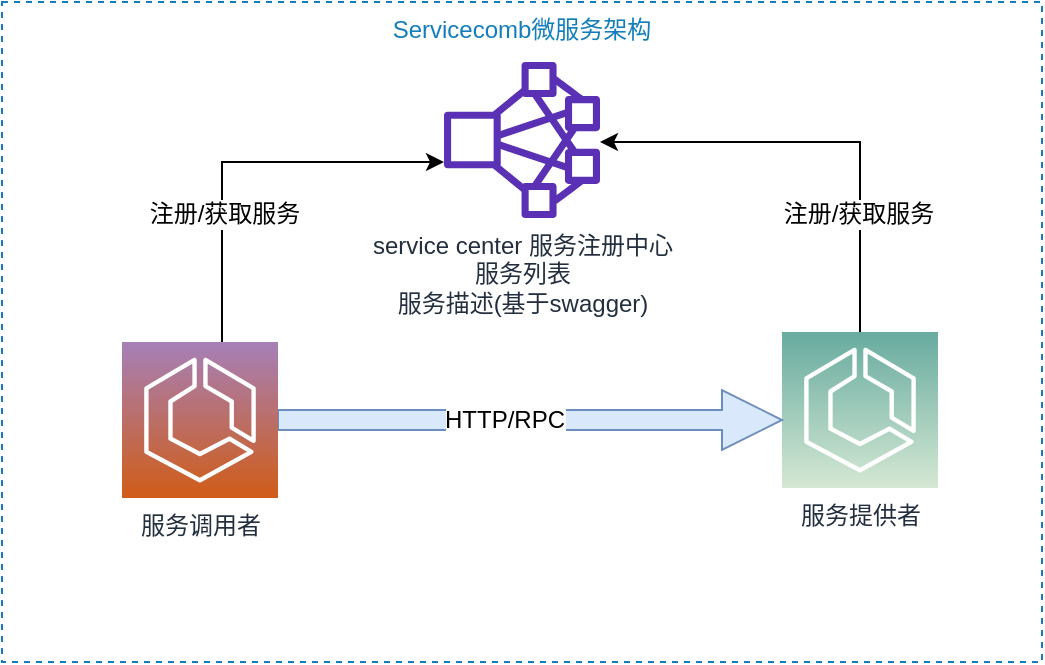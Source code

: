 <mxfile version="11.0.7" type="github"><diagram id="cXuMKlWmzTdPlmnIhosf" name="微服务"><mxGraphModel dx="746" dy="444" grid="1" gridSize="10" guides="1" tooltips="1" connect="1" arrows="1" fold="1" page="1" pageScale="1" pageWidth="827" pageHeight="1169" math="0" shadow="0"><root><mxCell id="0"/><mxCell id="1" parent="0"/><mxCell id="f6cjY_XdNlQIOmqJSdMI-1" value="Servicecomb微服务架构" style="fillColor=none;strokeColor=#147EBA;dashed=1;verticalAlign=top;fontStyle=0;fontColor=#147EBA;" parent="1" vertex="1"><mxGeometry x="70" y="90" width="520" height="330" as="geometry"/></mxCell><mxCell id="s_N4MnFi3FPRM5LoG1sB-2" value="service center 服务注册中心&lt;br&gt;服务列表&lt;br&gt;服务描述(基于swagger)" style="outlineConnect=0;fontColor=#232F3E;gradientColor=none;fillColor=#5A30B5;strokeColor=none;dashed=0;verticalLabelPosition=bottom;verticalAlign=top;align=center;html=1;fontSize=12;fontStyle=0;aspect=fixed;pointerEvents=1;shape=mxgraph.aws4.cluster;" parent="1" vertex="1"><mxGeometry x="291" y="120" width="78" height="78" as="geometry"/></mxCell><mxCell id="s_N4MnFi3FPRM5LoG1sB-6" style="edgeStyle=orthogonalEdgeStyle;rounded=0;orthogonalLoop=1;jettySize=auto;html=1;" parent="1" source="s_N4MnFi3FPRM5LoG1sB-3" target="s_N4MnFi3FPRM5LoG1sB-2" edge="1"><mxGeometry relative="1" as="geometry"><Array as="points"><mxPoint x="499" y="160"/></Array></mxGeometry></mxCell><mxCell id="s_N4MnFi3FPRM5LoG1sB-8" value="注册/获取服务" style="text;html=1;resizable=0;points=[];align=center;verticalAlign=middle;labelBackgroundColor=#ffffff;" parent="s_N4MnFi3FPRM5LoG1sB-6" vertex="1" connectable="0"><mxGeometry x="-0.476" y="1" relative="1" as="geometry"><mxPoint as="offset"/></mxGeometry></mxCell><mxCell id="s_N4MnFi3FPRM5LoG1sB-3" value="服务提供者" style="outlineConnect=0;fontColor=#232F3E;gradientColor=#67AB9F;gradientDirection=north;fillColor=#D5E8D4;strokeColor=#ffffff;dashed=0;verticalLabelPosition=bottom;verticalAlign=top;align=center;html=1;fontSize=12;fontStyle=0;aspect=fixed;shape=mxgraph.aws4.resourceIcon;resIcon=mxgraph.aws4.ecs;" parent="1" vertex="1"><mxGeometry x="460" y="255" width="78" height="78" as="geometry"/></mxCell><mxCell id="s_N4MnFi3FPRM5LoG1sB-5" style="edgeStyle=orthogonalEdgeStyle;rounded=0;orthogonalLoop=1;jettySize=auto;html=1;" parent="1" source="s_N4MnFi3FPRM5LoG1sB-4" target="s_N4MnFi3FPRM5LoG1sB-2" edge="1"><mxGeometry relative="1" as="geometry"><Array as="points"><mxPoint x="180" y="170"/></Array></mxGeometry></mxCell><mxCell id="s_N4MnFi3FPRM5LoG1sB-7" value="注册/获取服务" style="text;html=1;resizable=0;points=[];align=center;verticalAlign=middle;labelBackgroundColor=#ffffff;" parent="s_N4MnFi3FPRM5LoG1sB-5" vertex="1" connectable="0"><mxGeometry x="-0.363" y="-1" relative="1" as="geometry"><mxPoint as="offset"/></mxGeometry></mxCell><mxCell id="s_N4MnFi3FPRM5LoG1sB-13" style="edgeStyle=orthogonalEdgeStyle;shape=arrow;rounded=0;orthogonalLoop=1;jettySize=auto;html=1;fillColor=#dae8fc;strokeColor=#6c8ebf;" parent="1" source="s_N4MnFi3FPRM5LoG1sB-4" target="s_N4MnFi3FPRM5LoG1sB-3" edge="1"><mxGeometry relative="1" as="geometry"><Array as="points"><mxPoint x="440" y="299"/><mxPoint x="440" y="299"/></Array></mxGeometry></mxCell><mxCell id="s_N4MnFi3FPRM5LoG1sB-14" value="HTTP/RPC" style="text;html=1;resizable=0;points=[];align=center;verticalAlign=middle;labelBackgroundColor=#ffffff;" parent="s_N4MnFi3FPRM5LoG1sB-13" vertex="1" connectable="0"><mxGeometry x="0.841" y="-119" relative="1" as="geometry"><mxPoint x="-119" y="-119" as="offset"/></mxGeometry></mxCell><mxCell id="s_N4MnFi3FPRM5LoG1sB-4" value="服务调用者" style="outlineConnect=0;fontColor=#232F3E;gradientColor=#A680B8;gradientDirection=north;fillColor=#D05C17;strokeColor=#ffffff;dashed=0;verticalLabelPosition=bottom;verticalAlign=top;align=center;html=1;fontSize=12;fontStyle=0;aspect=fixed;shape=mxgraph.aws4.resourceIcon;resIcon=mxgraph.aws4.ecs;" parent="1" vertex="1"><mxGeometry x="130" y="260" width="78" height="78" as="geometry"/></mxCell></root></mxGraphModel></diagram><diagram id="3xNStUSU35jvs6az9ZWt" name="Page-2"><mxGraphModel dx="746" dy="493" grid="1" gridSize="10" guides="1" tooltips="1" connect="1" arrows="1" fold="1" page="1" pageScale="1" pageWidth="827" pageHeight="1169" math="0" shadow="0"><root><mxCell id="n_HI726_JuVokoING01Q-0"/><mxCell id="n_HI726_JuVokoING01Q-1" parent="n_HI726_JuVokoING01Q-0"/></root></mxGraphModel></diagram></mxfile>